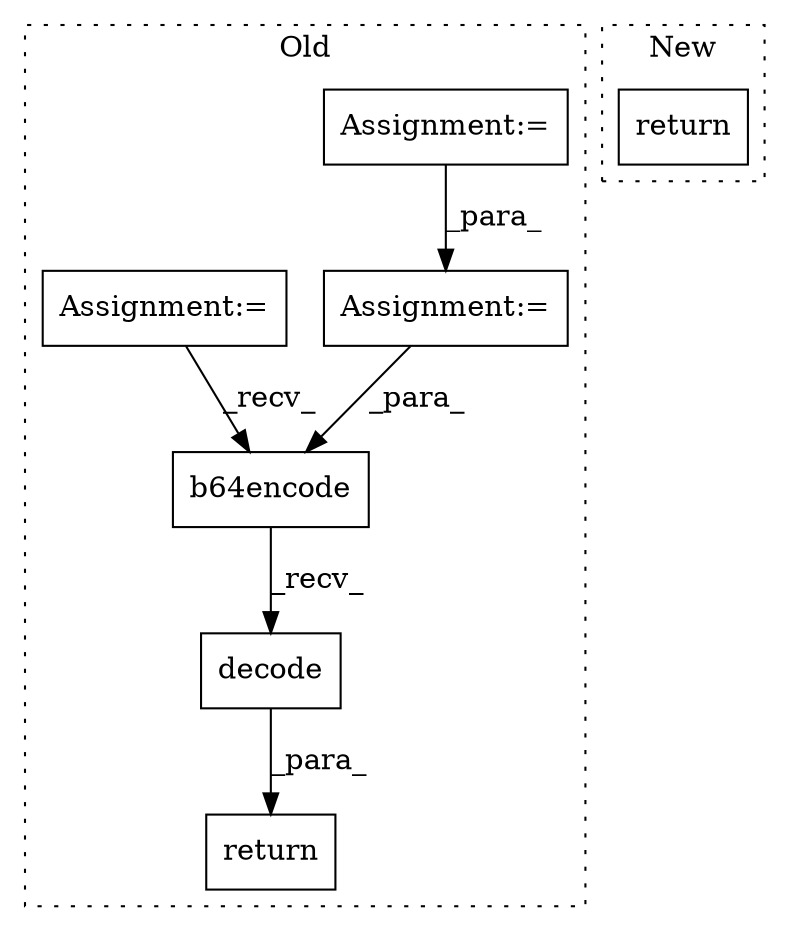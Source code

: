 digraph G {
subgraph cluster0 {
1 [label="b64encode" a="32" s="1724,1744" l="10,1" shape="box"];
3 [label="decode" a="32" s="1746,1760" l="7,1" shape="box"];
4 [label="Assignment:=" a="7" s="1499" l="7" shape="box"];
5 [label="Assignment:=" a="7" s="1464" l="6" shape="box"];
6 [label="Assignment:=" a="7" s="1652" l="1" shape="box"];
7 [label="return" a="41" s="1767" l="7" shape="box"];
label = "Old";
style="dotted";
}
subgraph cluster1 {
2 [label="return" a="41" s="1670" l="7" shape="box"];
label = "New";
style="dotted";
}
1 -> 3 [label="_recv_"];
3 -> 7 [label="_para_"];
4 -> 6 [label="_para_"];
5 -> 1 [label="_recv_"];
6 -> 1 [label="_para_"];
}